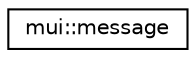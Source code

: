 digraph "Graphical Class Hierarchy"
{
 // LATEX_PDF_SIZE
  edge [fontname="Helvetica",fontsize="10",labelfontname="Helvetica",labelfontsize="10"];
  node [fontname="Helvetica",fontsize="10",shape=record];
  rankdir="LR";
  Node0 [label="mui::message",height=0.2,width=0.4,color="black", fillcolor="white", style="filled",URL="$structmui_1_1message.html",tooltip=" "];
}
